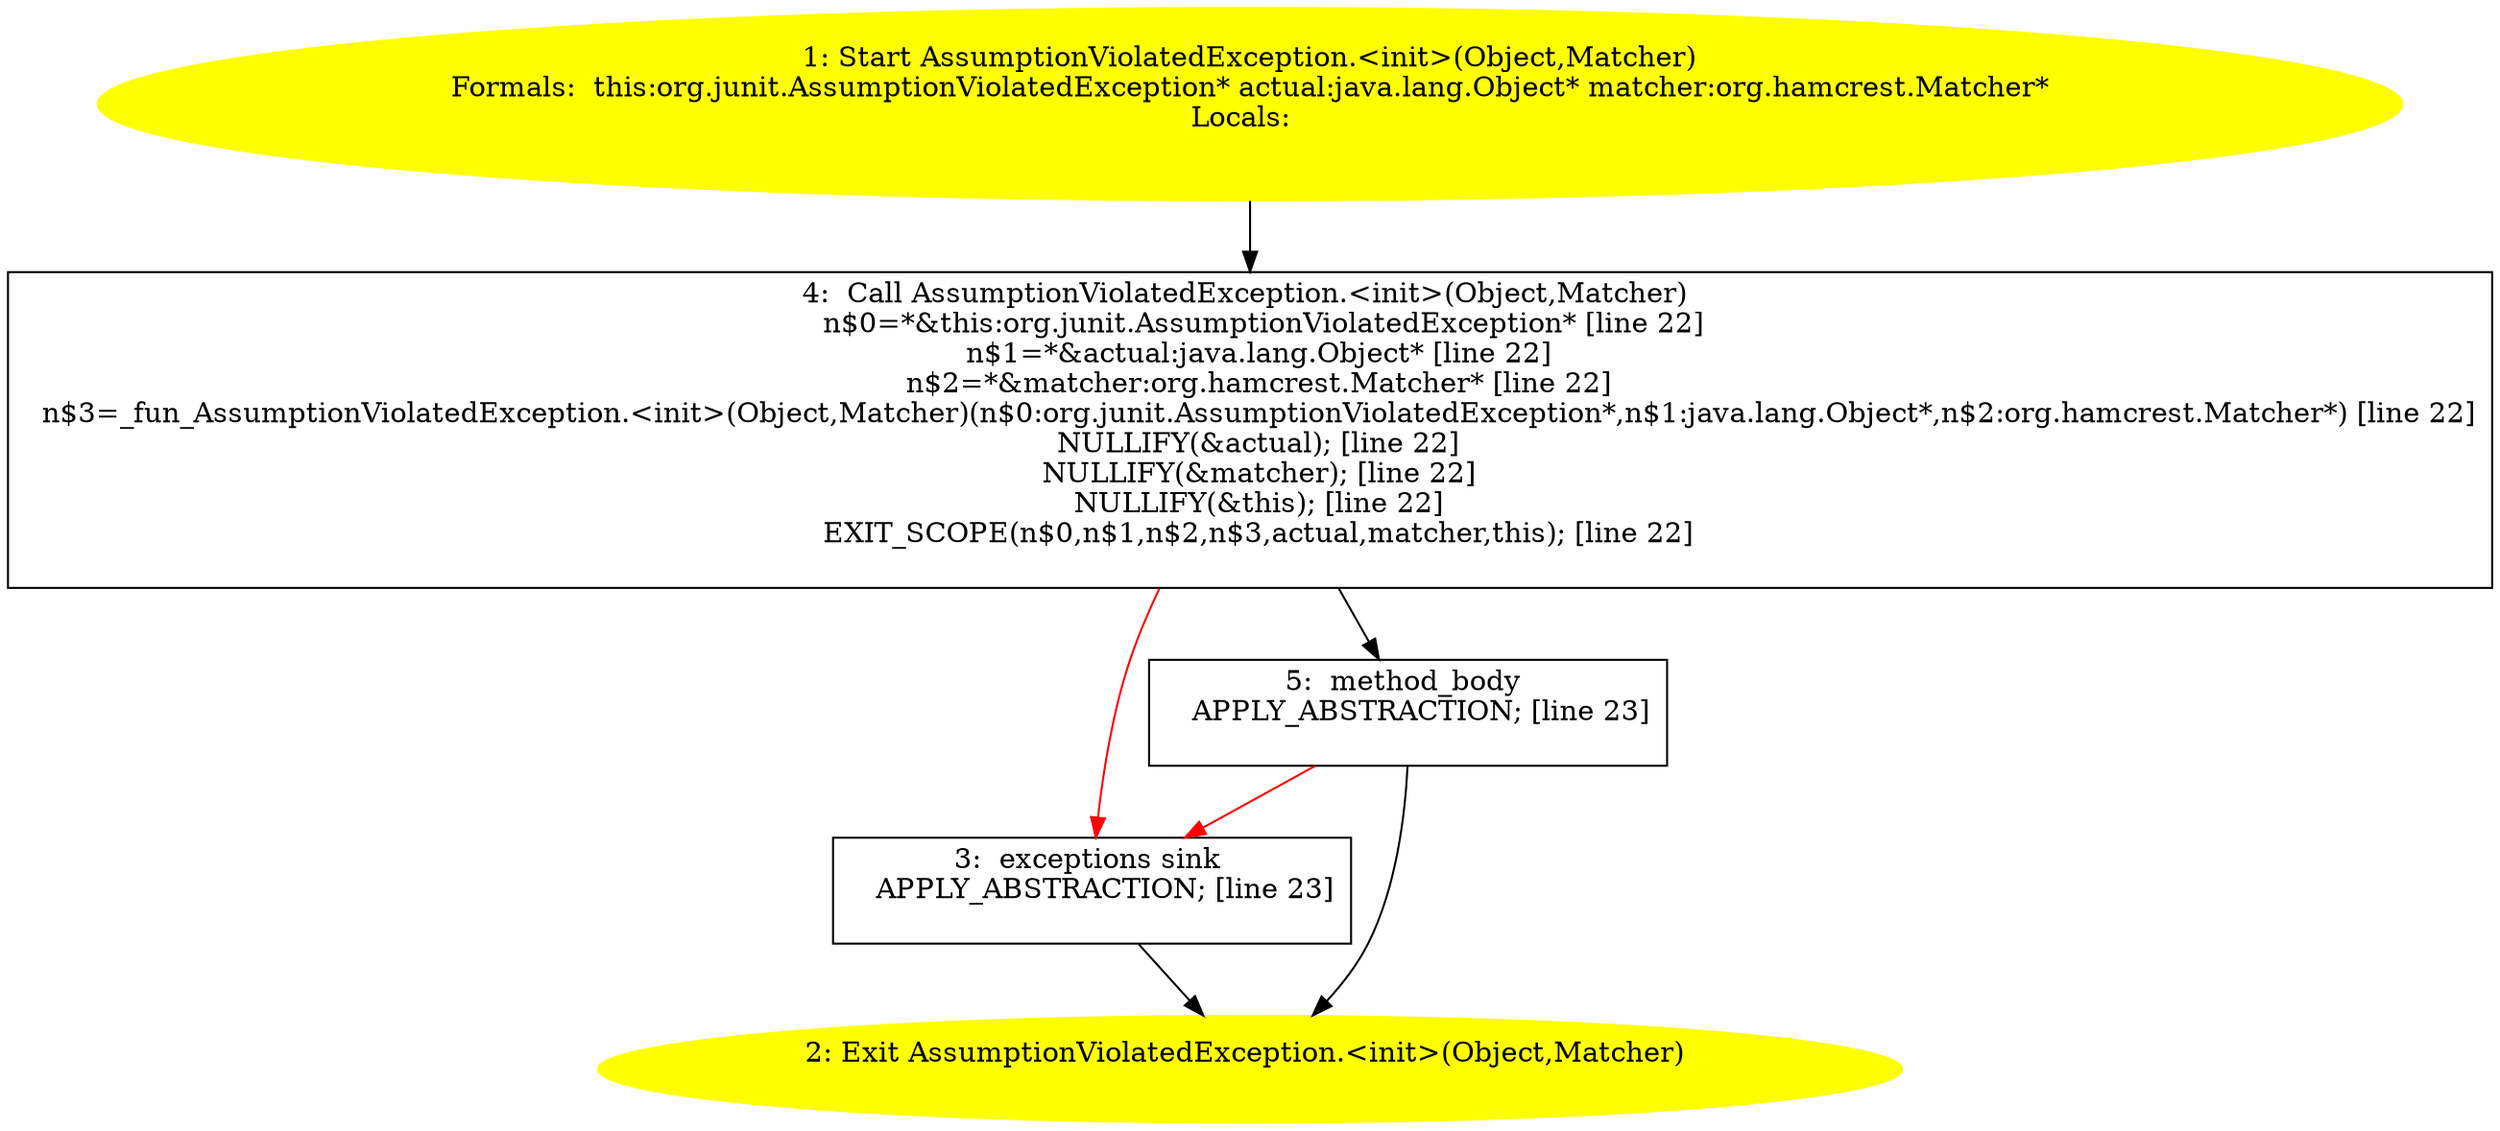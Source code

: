 /* @generated */
digraph cfg {
"org.junit.AssumptionViolatedException.<init>(java.lang.Object,org.hamcrest.Matcher).677cf9d77ca75e866a2a918982286b47_1" [label="1: Start AssumptionViolatedException.<init>(Object,Matcher)\nFormals:  this:org.junit.AssumptionViolatedException* actual:java.lang.Object* matcher:org.hamcrest.Matcher*\nLocals:  \n  " color=yellow style=filled]
	

	 "org.junit.AssumptionViolatedException.<init>(java.lang.Object,org.hamcrest.Matcher).677cf9d77ca75e866a2a918982286b47_1" -> "org.junit.AssumptionViolatedException.<init>(java.lang.Object,org.hamcrest.Matcher).677cf9d77ca75e866a2a918982286b47_4" ;
"org.junit.AssumptionViolatedException.<init>(java.lang.Object,org.hamcrest.Matcher).677cf9d77ca75e866a2a918982286b47_2" [label="2: Exit AssumptionViolatedException.<init>(Object,Matcher) \n  " color=yellow style=filled]
	

"org.junit.AssumptionViolatedException.<init>(java.lang.Object,org.hamcrest.Matcher).677cf9d77ca75e866a2a918982286b47_3" [label="3:  exceptions sink \n   APPLY_ABSTRACTION; [line 23]\n " shape="box"]
	

	 "org.junit.AssumptionViolatedException.<init>(java.lang.Object,org.hamcrest.Matcher).677cf9d77ca75e866a2a918982286b47_3" -> "org.junit.AssumptionViolatedException.<init>(java.lang.Object,org.hamcrest.Matcher).677cf9d77ca75e866a2a918982286b47_2" ;
"org.junit.AssumptionViolatedException.<init>(java.lang.Object,org.hamcrest.Matcher).677cf9d77ca75e866a2a918982286b47_4" [label="4:  Call AssumptionViolatedException.<init>(Object,Matcher) \n   n$0=*&this:org.junit.AssumptionViolatedException* [line 22]\n  n$1=*&actual:java.lang.Object* [line 22]\n  n$2=*&matcher:org.hamcrest.Matcher* [line 22]\n  n$3=_fun_AssumptionViolatedException.<init>(Object,Matcher)(n$0:org.junit.AssumptionViolatedException*,n$1:java.lang.Object*,n$2:org.hamcrest.Matcher*) [line 22]\n  NULLIFY(&actual); [line 22]\n  NULLIFY(&matcher); [line 22]\n  NULLIFY(&this); [line 22]\n  EXIT_SCOPE(n$0,n$1,n$2,n$3,actual,matcher,this); [line 22]\n " shape="box"]
	

	 "org.junit.AssumptionViolatedException.<init>(java.lang.Object,org.hamcrest.Matcher).677cf9d77ca75e866a2a918982286b47_4" -> "org.junit.AssumptionViolatedException.<init>(java.lang.Object,org.hamcrest.Matcher).677cf9d77ca75e866a2a918982286b47_5" ;
	 "org.junit.AssumptionViolatedException.<init>(java.lang.Object,org.hamcrest.Matcher).677cf9d77ca75e866a2a918982286b47_4" -> "org.junit.AssumptionViolatedException.<init>(java.lang.Object,org.hamcrest.Matcher).677cf9d77ca75e866a2a918982286b47_3" [color="red" ];
"org.junit.AssumptionViolatedException.<init>(java.lang.Object,org.hamcrest.Matcher).677cf9d77ca75e866a2a918982286b47_5" [label="5:  method_body \n   APPLY_ABSTRACTION; [line 23]\n " shape="box"]
	

	 "org.junit.AssumptionViolatedException.<init>(java.lang.Object,org.hamcrest.Matcher).677cf9d77ca75e866a2a918982286b47_5" -> "org.junit.AssumptionViolatedException.<init>(java.lang.Object,org.hamcrest.Matcher).677cf9d77ca75e866a2a918982286b47_2" ;
	 "org.junit.AssumptionViolatedException.<init>(java.lang.Object,org.hamcrest.Matcher).677cf9d77ca75e866a2a918982286b47_5" -> "org.junit.AssumptionViolatedException.<init>(java.lang.Object,org.hamcrest.Matcher).677cf9d77ca75e866a2a918982286b47_3" [color="red" ];
}
